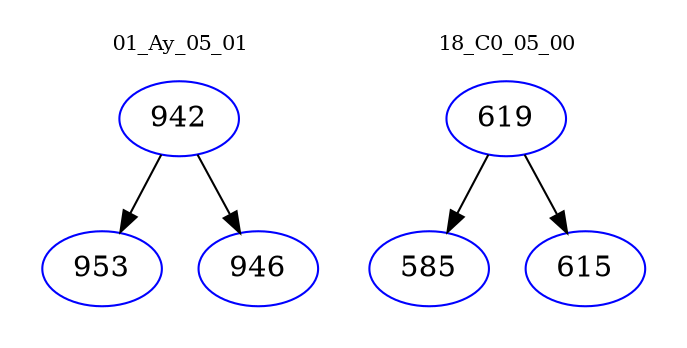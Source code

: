digraph{
subgraph cluster_0 {
color = white
label = "01_Ay_05_01";
fontsize=10;
T0_942 [label="942", color="blue"]
T0_942 -> T0_953 [color="black"]
T0_953 [label="953", color="blue"]
T0_942 -> T0_946 [color="black"]
T0_946 [label="946", color="blue"]
}
subgraph cluster_1 {
color = white
label = "18_C0_05_00";
fontsize=10;
T1_619 [label="619", color="blue"]
T1_619 -> T1_585 [color="black"]
T1_585 [label="585", color="blue"]
T1_619 -> T1_615 [color="black"]
T1_615 [label="615", color="blue"]
}
}
